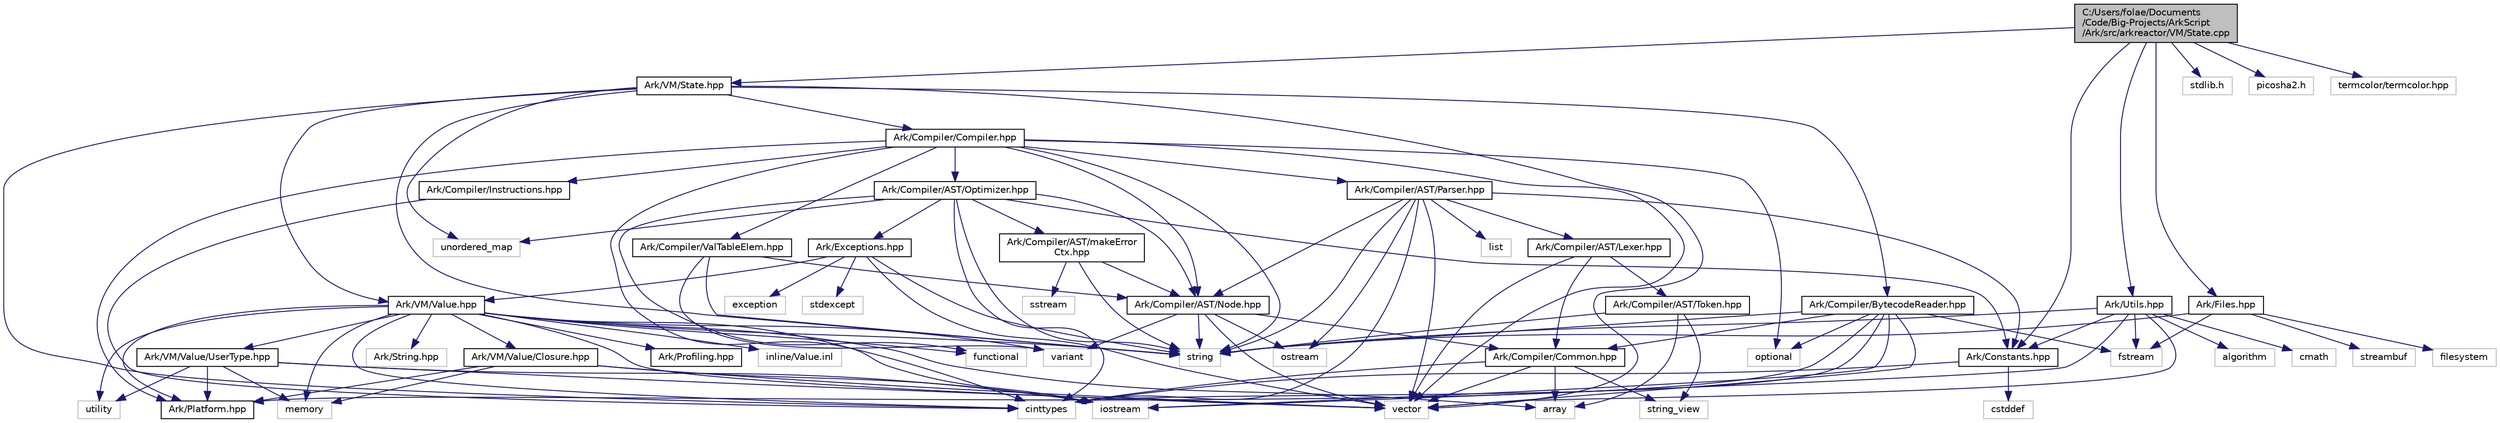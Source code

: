 digraph "C:/Users/folae/Documents/Code/Big-Projects/ArkScript/Ark/src/arkreactor/VM/State.cpp"
{
 // INTERACTIVE_SVG=YES
 // LATEX_PDF_SIZE
  edge [fontname="Helvetica",fontsize="10",labelfontname="Helvetica",labelfontsize="10"];
  node [fontname="Helvetica",fontsize="10",shape=record];
  Node1 [label="C:/Users/folae/Documents\l/Code/Big-Projects/ArkScript\l/Ark/src/arkreactor/VM/State.cpp",height=0.2,width=0.4,color="black", fillcolor="grey75", style="filled", fontcolor="black",tooltip=" "];
  Node1 -> Node2 [color="midnightblue",fontsize="10",style="solid",fontname="Helvetica"];
  Node2 [label="Ark/VM/State.hpp",height=0.2,width=0.4,color="black", fillcolor="white", style="filled",URL="$d0/db5/State_8hpp.html",tooltip="State used by the virtual machine: it loads the bytecode, can compile it if needed,..."];
  Node2 -> Node3 [color="midnightblue",fontsize="10",style="solid",fontname="Helvetica"];
  Node3 [label="string",height=0.2,width=0.4,color="grey75", fillcolor="white", style="filled",tooltip=" "];
  Node2 -> Node4 [color="midnightblue",fontsize="10",style="solid",fontname="Helvetica"];
  Node4 [label="vector",height=0.2,width=0.4,color="grey75", fillcolor="white", style="filled",tooltip=" "];
  Node2 -> Node5 [color="midnightblue",fontsize="10",style="solid",fontname="Helvetica"];
  Node5 [label="cinttypes",height=0.2,width=0.4,color="grey75", fillcolor="white", style="filled",tooltip=" "];
  Node2 -> Node6 [color="midnightblue",fontsize="10",style="solid",fontname="Helvetica"];
  Node6 [label="unordered_map",height=0.2,width=0.4,color="grey75", fillcolor="white", style="filled",tooltip=" "];
  Node2 -> Node7 [color="midnightblue",fontsize="10",style="solid",fontname="Helvetica"];
  Node7 [label="Ark/VM/Value.hpp",height=0.2,width=0.4,color="black", fillcolor="white", style="filled",URL="$de/dfd/Value_8hpp.html",tooltip=" "];
  Node7 -> Node4 [color="midnightblue",fontsize="10",style="solid",fontname="Helvetica"];
  Node7 -> Node8 [color="midnightblue",fontsize="10",style="solid",fontname="Helvetica"];
  Node8 [label="variant",height=0.2,width=0.4,color="grey75", fillcolor="white", style="filled",tooltip=" "];
  Node7 -> Node3 [color="midnightblue",fontsize="10",style="solid",fontname="Helvetica"];
  Node7 -> Node5 [color="midnightblue",fontsize="10",style="solid",fontname="Helvetica"];
  Node7 -> Node9 [color="midnightblue",fontsize="10",style="solid",fontname="Helvetica"];
  Node9 [label="iostream",height=0.2,width=0.4,color="grey75", fillcolor="white", style="filled",tooltip=" "];
  Node7 -> Node10 [color="midnightblue",fontsize="10",style="solid",fontname="Helvetica"];
  Node10 [label="memory",height=0.2,width=0.4,color="grey75", fillcolor="white", style="filled",tooltip=" "];
  Node7 -> Node11 [color="midnightblue",fontsize="10",style="solid",fontname="Helvetica"];
  Node11 [label="functional",height=0.2,width=0.4,color="grey75", fillcolor="white", style="filled",tooltip=" "];
  Node7 -> Node12 [color="midnightblue",fontsize="10",style="solid",fontname="Helvetica"];
  Node12 [label="utility",height=0.2,width=0.4,color="grey75", fillcolor="white", style="filled",tooltip=" "];
  Node7 -> Node13 [color="midnightblue",fontsize="10",style="solid",fontname="Helvetica"];
  Node13 [label="Ark/String.hpp",height=0.2,width=0.4,color="grey75", fillcolor="white", style="filled",tooltip=" "];
  Node7 -> Node14 [color="midnightblue",fontsize="10",style="solid",fontname="Helvetica"];
  Node14 [label="array",height=0.2,width=0.4,color="grey75", fillcolor="white", style="filled",tooltip=" "];
  Node7 -> Node15 [color="midnightblue",fontsize="10",style="solid",fontname="Helvetica"];
  Node15 [label="Ark/VM/Value/Closure.hpp",height=0.2,width=0.4,color="black", fillcolor="white", style="filled",URL="$dc/dd5/Closure_8hpp.html",tooltip="Subtype of the value type, handling closures."];
  Node15 -> Node10 [color="midnightblue",fontsize="10",style="solid",fontname="Helvetica"];
  Node15 -> Node4 [color="midnightblue",fontsize="10",style="solid",fontname="Helvetica"];
  Node15 -> Node9 [color="midnightblue",fontsize="10",style="solid",fontname="Helvetica"];
  Node15 -> Node16 [color="midnightblue",fontsize="10",style="solid",fontname="Helvetica"];
  Node16 [label="Ark/Platform.hpp",height=0.2,width=0.4,color="black", fillcolor="white", style="filled",URL="$d5/d40/Platform_8hpp.html",tooltip="ArkScript configuration macros."];
  Node7 -> Node17 [color="midnightblue",fontsize="10",style="solid",fontname="Helvetica"];
  Node17 [label="Ark/VM/Value/UserType.hpp",height=0.2,width=0.4,color="black", fillcolor="white", style="filled",URL="$dc/d3d/UserType_8hpp.html",tooltip="Subtype of the value, capable of handling any C++ type."];
  Node17 -> Node9 [color="midnightblue",fontsize="10",style="solid",fontname="Helvetica"];
  Node17 -> Node4 [color="midnightblue",fontsize="10",style="solid",fontname="Helvetica"];
  Node17 -> Node12 [color="midnightblue",fontsize="10",style="solid",fontname="Helvetica"];
  Node17 -> Node10 [color="midnightblue",fontsize="10",style="solid",fontname="Helvetica"];
  Node17 -> Node16 [color="midnightblue",fontsize="10",style="solid",fontname="Helvetica"];
  Node7 -> Node16 [color="midnightblue",fontsize="10",style="solid",fontname="Helvetica"];
  Node7 -> Node18 [color="midnightblue",fontsize="10",style="solid",fontname="Helvetica"];
  Node18 [label="Ark/Profiling.hpp",height=0.2,width=0.4,color="black", fillcolor="white", style="filled",URL="$d0/dd2/Profiling_8hpp.html",tooltip=" "];
  Node7 -> Node19 [color="midnightblue",fontsize="10",style="solid",fontname="Helvetica"];
  Node19 [label="inline/Value.inl",height=0.2,width=0.4,color="grey75", fillcolor="white", style="filled",tooltip=" "];
  Node2 -> Node20 [color="midnightblue",fontsize="10",style="solid",fontname="Helvetica"];
  Node20 [label="Ark/Compiler/BytecodeReader.hpp",height=0.2,width=0.4,color="black", fillcolor="white", style="filled",URL="$d1/d84/BytecodeReader_8hpp.html",tooltip="A bytecode disassembler for ArkScript."];
  Node20 -> Node4 [color="midnightblue",fontsize="10",style="solid",fontname="Helvetica"];
  Node20 -> Node21 [color="midnightblue",fontsize="10",style="solid",fontname="Helvetica"];
  Node21 [label="fstream",height=0.2,width=0.4,color="grey75", fillcolor="white", style="filled",tooltip=" "];
  Node20 -> Node9 [color="midnightblue",fontsize="10",style="solid",fontname="Helvetica"];
  Node20 -> Node3 [color="midnightblue",fontsize="10",style="solid",fontname="Helvetica"];
  Node20 -> Node5 [color="midnightblue",fontsize="10",style="solid",fontname="Helvetica"];
  Node20 -> Node22 [color="midnightblue",fontsize="10",style="solid",fontname="Helvetica"];
  Node22 [label="optional",height=0.2,width=0.4,color="grey75", fillcolor="white", style="filled",tooltip=" "];
  Node20 -> Node16 [color="midnightblue",fontsize="10",style="solid",fontname="Helvetica"];
  Node20 -> Node23 [color="midnightblue",fontsize="10",style="solid",fontname="Helvetica"];
  Node23 [label="Ark/Compiler/Common.hpp",height=0.2,width=0.4,color="black", fillcolor="white", style="filled",URL="$d8/ddd/Common_8hpp.html",tooltip="Common code for the compiler."];
  Node23 -> Node14 [color="midnightblue",fontsize="10",style="solid",fontname="Helvetica"];
  Node23 -> Node24 [color="midnightblue",fontsize="10",style="solid",fontname="Helvetica"];
  Node24 [label="string_view",height=0.2,width=0.4,color="grey75", fillcolor="white", style="filled",tooltip=" "];
  Node23 -> Node4 [color="midnightblue",fontsize="10",style="solid",fontname="Helvetica"];
  Node23 -> Node5 [color="midnightblue",fontsize="10",style="solid",fontname="Helvetica"];
  Node2 -> Node25 [color="midnightblue",fontsize="10",style="solid",fontname="Helvetica"];
  Node25 [label="Ark/Compiler/Compiler.hpp",height=0.2,width=0.4,color="black", fillcolor="white", style="filled",URL="$d8/d0f/Compiler_8hpp.html",tooltip="ArkScript compiler is in charge of transforming the AST into bytecode."];
  Node25 -> Node4 [color="midnightblue",fontsize="10",style="solid",fontname="Helvetica"];
  Node25 -> Node3 [color="midnightblue",fontsize="10",style="solid",fontname="Helvetica"];
  Node25 -> Node5 [color="midnightblue",fontsize="10",style="solid",fontname="Helvetica"];
  Node25 -> Node22 [color="midnightblue",fontsize="10",style="solid",fontname="Helvetica"];
  Node25 -> Node16 [color="midnightblue",fontsize="10",style="solid",fontname="Helvetica"];
  Node25 -> Node26 [color="midnightblue",fontsize="10",style="solid",fontname="Helvetica"];
  Node26 [label="Ark/Compiler/Instructions.hpp",height=0.2,width=0.4,color="black", fillcolor="white", style="filled",URL="$d8/daa/Instructions_8hpp.html",tooltip="The different instructions used by the compiler and virtual machine."];
  Node26 -> Node5 [color="midnightblue",fontsize="10",style="solid",fontname="Helvetica"];
  Node25 -> Node27 [color="midnightblue",fontsize="10",style="solid",fontname="Helvetica"];
  Node27 [label="Ark/Compiler/AST/Node.hpp",height=0.2,width=0.4,color="black", fillcolor="white", style="filled",URL="$d7/dc6/Node_8hpp.html",tooltip="AST node used by the parser, optimizer and compiler."];
  Node27 -> Node8 [color="midnightblue",fontsize="10",style="solid",fontname="Helvetica"];
  Node27 -> Node28 [color="midnightblue",fontsize="10",style="solid",fontname="Helvetica"];
  Node28 [label="ostream",height=0.2,width=0.4,color="grey75", fillcolor="white", style="filled",tooltip=" "];
  Node27 -> Node3 [color="midnightblue",fontsize="10",style="solid",fontname="Helvetica"];
  Node27 -> Node4 [color="midnightblue",fontsize="10",style="solid",fontname="Helvetica"];
  Node27 -> Node23 [color="midnightblue",fontsize="10",style="solid",fontname="Helvetica"];
  Node25 -> Node29 [color="midnightblue",fontsize="10",style="solid",fontname="Helvetica"];
  Node29 [label="Ark/Compiler/AST/Parser.hpp",height=0.2,width=0.4,color="black", fillcolor="white", style="filled",URL="$d7/ddd/Parser_8hpp.html",tooltip="Parses a token stream into an AST by using the Ark::Node."];
  Node29 -> Node3 [color="midnightblue",fontsize="10",style="solid",fontname="Helvetica"];
  Node29 -> Node30 [color="midnightblue",fontsize="10",style="solid",fontname="Helvetica"];
  Node30 [label="list",height=0.2,width=0.4,color="grey75", fillcolor="white", style="filled",tooltip=" "];
  Node29 -> Node28 [color="midnightblue",fontsize="10",style="solid",fontname="Helvetica"];
  Node29 -> Node4 [color="midnightblue",fontsize="10",style="solid",fontname="Helvetica"];
  Node29 -> Node5 [color="midnightblue",fontsize="10",style="solid",fontname="Helvetica"];
  Node29 -> Node31 [color="midnightblue",fontsize="10",style="solid",fontname="Helvetica"];
  Node31 [label="Ark/Constants.hpp",height=0.2,width=0.4,color="black", fillcolor="white", style="filled",URL="$d6/de9/Constants_8hpp.html",tooltip="Constants used by ArkScript."];
  Node31 -> Node5 [color="midnightblue",fontsize="10",style="solid",fontname="Helvetica"];
  Node31 -> Node32 [color="midnightblue",fontsize="10",style="solid",fontname="Helvetica"];
  Node32 [label="cstddef",height=0.2,width=0.4,color="grey75", fillcolor="white", style="filled",tooltip=" "];
  Node29 -> Node33 [color="midnightblue",fontsize="10",style="solid",fontname="Helvetica"];
  Node33 [label="Ark/Compiler/AST/Lexer.hpp",height=0.2,width=0.4,color="black", fillcolor="white", style="filled",URL="$da/d79/Lexer_8hpp.html",tooltip="Tokenize ArkScript code."];
  Node33 -> Node4 [color="midnightblue",fontsize="10",style="solid",fontname="Helvetica"];
  Node33 -> Node34 [color="midnightblue",fontsize="10",style="solid",fontname="Helvetica"];
  Node34 [label="Ark/Compiler/AST/Token.hpp",height=0.2,width=0.4,color="black", fillcolor="white", style="filled",URL="$d3/d6e/Token_8hpp.html",tooltip="Token definition for ArkScript."];
  Node34 -> Node14 [color="midnightblue",fontsize="10",style="solid",fontname="Helvetica"];
  Node34 -> Node3 [color="midnightblue",fontsize="10",style="solid",fontname="Helvetica"];
  Node34 -> Node24 [color="midnightblue",fontsize="10",style="solid",fontname="Helvetica"];
  Node33 -> Node23 [color="midnightblue",fontsize="10",style="solid",fontname="Helvetica"];
  Node29 -> Node27 [color="midnightblue",fontsize="10",style="solid",fontname="Helvetica"];
  Node25 -> Node35 [color="midnightblue",fontsize="10",style="solid",fontname="Helvetica"];
  Node35 [label="Ark/Compiler/AST/Optimizer.hpp",height=0.2,width=0.4,color="black", fillcolor="white", style="filled",URL="$db/d93/Optimizer_8hpp.html",tooltip="Optimizes a given ArkScript AST."];
  Node35 -> Node11 [color="midnightblue",fontsize="10",style="solid",fontname="Helvetica"];
  Node35 -> Node6 [color="midnightblue",fontsize="10",style="solid",fontname="Helvetica"];
  Node35 -> Node3 [color="midnightblue",fontsize="10",style="solid",fontname="Helvetica"];
  Node35 -> Node5 [color="midnightblue",fontsize="10",style="solid",fontname="Helvetica"];
  Node35 -> Node27 [color="midnightblue",fontsize="10",style="solid",fontname="Helvetica"];
  Node35 -> Node36 [color="midnightblue",fontsize="10",style="solid",fontname="Helvetica"];
  Node36 [label="Ark/Exceptions.hpp",height=0.2,width=0.4,color="black", fillcolor="white", style="filled",URL="$d2/de9/Exceptions_8hpp.html",tooltip="ArkScript homemade exceptions."];
  Node36 -> Node37 [color="midnightblue",fontsize="10",style="solid",fontname="Helvetica"];
  Node37 [label="exception",height=0.2,width=0.4,color="grey75", fillcolor="white", style="filled",tooltip=" "];
  Node36 -> Node3 [color="midnightblue",fontsize="10",style="solid",fontname="Helvetica"];
  Node36 -> Node4 [color="midnightblue",fontsize="10",style="solid",fontname="Helvetica"];
  Node36 -> Node38 [color="midnightblue",fontsize="10",style="solid",fontname="Helvetica"];
  Node38 [label="stdexcept",height=0.2,width=0.4,color="grey75", fillcolor="white", style="filled",tooltip=" "];
  Node36 -> Node7 [color="midnightblue",fontsize="10",style="solid",fontname="Helvetica"];
  Node35 -> Node31 [color="midnightblue",fontsize="10",style="solid",fontname="Helvetica"];
  Node35 -> Node39 [color="midnightblue",fontsize="10",style="solid",fontname="Helvetica"];
  Node39 [label="Ark/Compiler/AST/makeError\lCtx.hpp",height=0.2,width=0.4,color="black", fillcolor="white", style="filled",URL="$dc/dc5/makeErrorCtx_8hpp.html",tooltip="Create string error context for AST errors."];
  Node39 -> Node40 [color="midnightblue",fontsize="10",style="solid",fontname="Helvetica"];
  Node40 [label="sstream",height=0.2,width=0.4,color="grey75", fillcolor="white", style="filled",tooltip=" "];
  Node39 -> Node3 [color="midnightblue",fontsize="10",style="solid",fontname="Helvetica"];
  Node39 -> Node27 [color="midnightblue",fontsize="10",style="solid",fontname="Helvetica"];
  Node25 -> Node41 [color="midnightblue",fontsize="10",style="solid",fontname="Helvetica"];
  Node41 [label="Ark/Compiler/ValTableElem.hpp",height=0.2,width=0.4,color="black", fillcolor="white", style="filled",URL="$dd/de7/ValTableElem_8hpp.html",tooltip="The basic value type handled by the compiler."];
  Node41 -> Node8 [color="midnightblue",fontsize="10",style="solid",fontname="Helvetica"];
  Node41 -> Node3 [color="midnightblue",fontsize="10",style="solid",fontname="Helvetica"];
  Node41 -> Node27 [color="midnightblue",fontsize="10",style="solid",fontname="Helvetica"];
  Node1 -> Node31 [color="midnightblue",fontsize="10",style="solid",fontname="Helvetica"];
  Node1 -> Node42 [color="midnightblue",fontsize="10",style="solid",fontname="Helvetica"];
  Node42 [label="Ark/Files.hpp",height=0.2,width=0.4,color="black", fillcolor="white", style="filled",URL="$d4/dc0/Files_8hpp.html",tooltip="Lots of utilities about the filesystem."];
  Node42 -> Node3 [color="midnightblue",fontsize="10",style="solid",fontname="Helvetica"];
  Node42 -> Node21 [color="midnightblue",fontsize="10",style="solid",fontname="Helvetica"];
  Node42 -> Node43 [color="midnightblue",fontsize="10",style="solid",fontname="Helvetica"];
  Node43 [label="streambuf",height=0.2,width=0.4,color="grey75", fillcolor="white", style="filled",tooltip=" "];
  Node42 -> Node44 [color="midnightblue",fontsize="10",style="solid",fontname="Helvetica"];
  Node44 [label="filesystem",height=0.2,width=0.4,color="grey75", fillcolor="white", style="filled",tooltip=" "];
  Node1 -> Node45 [color="midnightblue",fontsize="10",style="solid",fontname="Helvetica"];
  Node45 [label="Ark/Utils.hpp",height=0.2,width=0.4,color="black", fillcolor="white", style="filled",URL="$d7/d09/Utils_8hpp.html",tooltip="Lots of utilities about string, filesystem and more."];
  Node45 -> Node46 [color="midnightblue",fontsize="10",style="solid",fontname="Helvetica"];
  Node46 [label="algorithm",height=0.2,width=0.4,color="grey75", fillcolor="white", style="filled",tooltip=" "];
  Node45 -> Node3 [color="midnightblue",fontsize="10",style="solid",fontname="Helvetica"];
  Node45 -> Node9 [color="midnightblue",fontsize="10",style="solid",fontname="Helvetica"];
  Node45 -> Node21 [color="midnightblue",fontsize="10",style="solid",fontname="Helvetica"];
  Node45 -> Node4 [color="midnightblue",fontsize="10",style="solid",fontname="Helvetica"];
  Node45 -> Node47 [color="midnightblue",fontsize="10",style="solid",fontname="Helvetica"];
  Node47 [label="cmath",height=0.2,width=0.4,color="grey75", fillcolor="white", style="filled",tooltip=" "];
  Node45 -> Node31 [color="midnightblue",fontsize="10",style="solid",fontname="Helvetica"];
  Node1 -> Node48 [color="midnightblue",fontsize="10",style="solid",fontname="Helvetica"];
  Node48 [label="stdlib.h",height=0.2,width=0.4,color="grey75", fillcolor="white", style="filled",tooltip=" "];
  Node1 -> Node49 [color="midnightblue",fontsize="10",style="solid",fontname="Helvetica"];
  Node49 [label="picosha2.h",height=0.2,width=0.4,color="grey75", fillcolor="white", style="filled",tooltip=" "];
  Node1 -> Node50 [color="midnightblue",fontsize="10",style="solid",fontname="Helvetica"];
  Node50 [label="termcolor/termcolor.hpp",height=0.2,width=0.4,color="grey75", fillcolor="white", style="filled",tooltip=" "];
}
